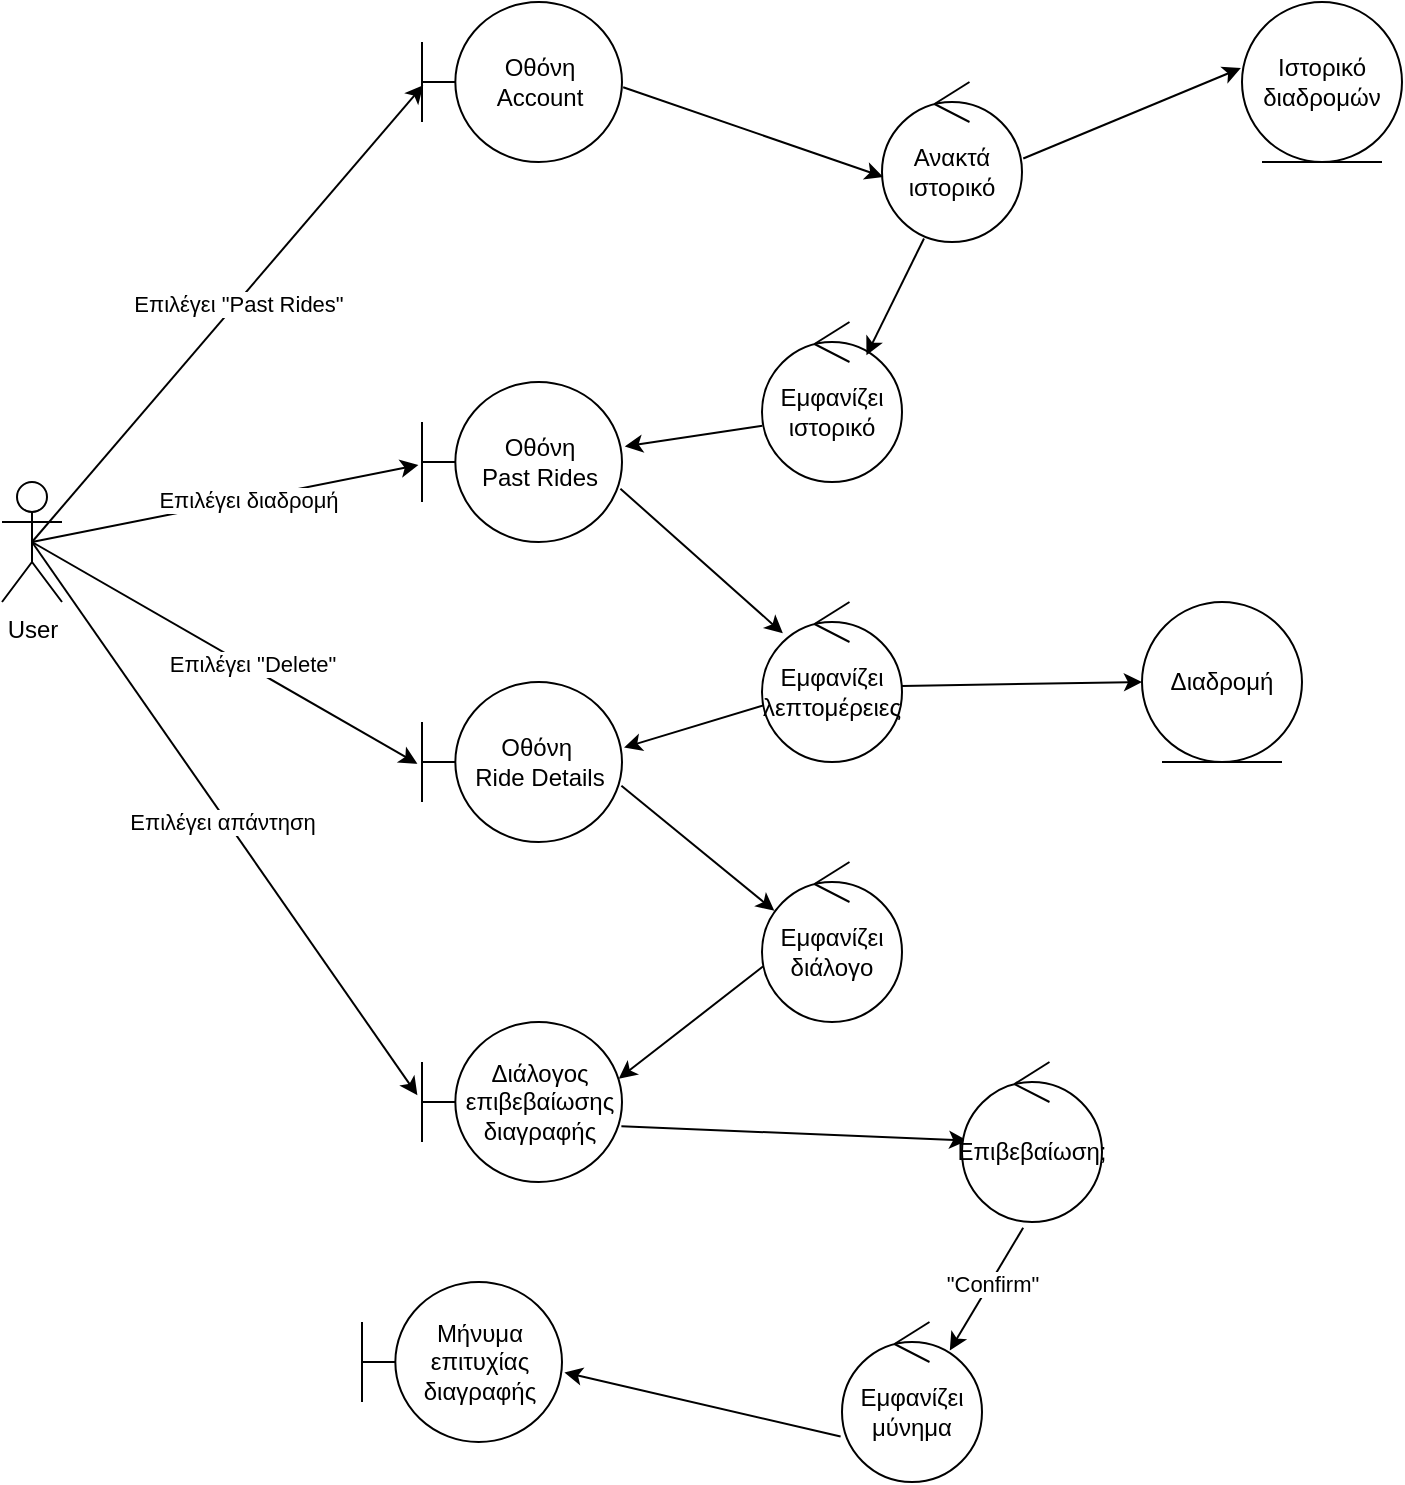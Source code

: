 <mxfile>
    <diagram id="PTFeD2CGYNJ5LGI7IFe_" name="Page-1">
        <mxGraphModel dx="489" dy="379" grid="1" gridSize="10" guides="1" tooltips="1" connect="1" arrows="1" fold="1" page="1" pageScale="1" pageWidth="850" pageHeight="1100" math="0" shadow="0">
            <root>
                <mxCell id="0"/>
                <mxCell id="1" parent="0"/>
                <mxCell id="2" value="Οθόνη&lt;br&gt;Past Rides" style="shape=umlBoundary;whiteSpace=wrap;html=1;" vertex="1" parent="1">
                    <mxGeometry x="280" y="570" width="100" height="80" as="geometry"/>
                </mxCell>
                <mxCell id="3" value="&lt;div&gt;Ανακτά&lt;br&gt;ιστορικό&lt;/div&gt;" style="ellipse;shape=umlControl;whiteSpace=wrap;html=1;" vertex="1" parent="1">
                    <mxGeometry x="510" y="420" width="70" height="80" as="geometry"/>
                </mxCell>
                <mxCell id="4" value="" style="endArrow=classic;html=1;rounded=0;exitX=1.006;exitY=0.533;exitDx=0;exitDy=0;exitPerimeter=0;entryX=0.009;entryY=0.593;entryDx=0;entryDy=0;entryPerimeter=0;" edge="1" parent="1" source="7" target="3">
                    <mxGeometry width="50" height="50" relative="1" as="geometry">
                        <mxPoint x="450" y="320" as="sourcePoint"/>
                        <mxPoint x="500" y="270" as="targetPoint"/>
                    </mxGeometry>
                </mxCell>
                <mxCell id="5" value="Ιστορικό&lt;br&gt;διαδρομών" style="ellipse;shape=umlEntity;whiteSpace=wrap;html=1;" vertex="1" parent="1">
                    <mxGeometry x="690" y="380" width="80" height="80" as="geometry"/>
                </mxCell>
                <mxCell id="6" value="" style="endArrow=classic;html=1;rounded=0;exitX=1.009;exitY=0.478;exitDx=0;exitDy=0;exitPerimeter=0;entryX=-0.007;entryY=0.413;entryDx=0;entryDy=0;entryPerimeter=0;" edge="1" parent="1" source="3" target="5">
                    <mxGeometry width="50" height="50" relative="1" as="geometry">
                        <mxPoint x="660" y="490" as="sourcePoint"/>
                        <mxPoint x="710" y="440" as="targetPoint"/>
                    </mxGeometry>
                </mxCell>
                <mxCell id="7" value="Οθόνη&lt;br&gt;Account" style="shape=umlBoundary;whiteSpace=wrap;html=1;" vertex="1" parent="1">
                    <mxGeometry x="280" y="380" width="100" height="80" as="geometry"/>
                </mxCell>
                <mxCell id="8" value="Εμφανίζει ιστορικό" style="ellipse;shape=umlControl;whiteSpace=wrap;html=1;" vertex="1" parent="1">
                    <mxGeometry x="450" y="540" width="70" height="80" as="geometry"/>
                </mxCell>
                <mxCell id="9" value="" style="endArrow=classic;html=1;rounded=0;exitX=0.3;exitY=0.978;exitDx=0;exitDy=0;exitPerimeter=0;entryX=0.746;entryY=0.208;entryDx=0;entryDy=0;entryPerimeter=0;" edge="1" parent="1" source="3" target="8">
                    <mxGeometry width="50" height="50" relative="1" as="geometry">
                        <mxPoint x="400" y="490" as="sourcePoint"/>
                        <mxPoint x="450" y="440" as="targetPoint"/>
                    </mxGeometry>
                </mxCell>
                <mxCell id="10" value="" style="endArrow=classic;html=1;rounded=0;exitX=0.003;exitY=0.648;exitDx=0;exitDy=0;exitPerimeter=0;entryX=1.014;entryY=0.403;entryDx=0;entryDy=0;entryPerimeter=0;" edge="1" parent="1" source="8" target="2">
                    <mxGeometry width="50" height="50" relative="1" as="geometry">
                        <mxPoint x="400" y="490" as="sourcePoint"/>
                        <mxPoint x="450" y="440" as="targetPoint"/>
                    </mxGeometry>
                </mxCell>
                <mxCell id="11" value="" style="endArrow=classic;html=1;rounded=0;exitX=0.5;exitY=0.5;exitDx=0;exitDy=0;exitPerimeter=0;entryX=0.006;entryY=0.52;entryDx=0;entryDy=0;entryPerimeter=0;" edge="1" parent="1" source="19" target="7">
                    <mxGeometry width="50" height="50" relative="1" as="geometry">
                        <mxPoint x="220" y="270" as="sourcePoint"/>
                        <mxPoint x="270" y="220" as="targetPoint"/>
                    </mxGeometry>
                </mxCell>
                <mxCell id="12" value="Επιλέγει &quot;Past Rides&quot;" style="edgeLabel;html=1;align=center;verticalAlign=middle;resizable=0;points=[];" connectable="0" vertex="1" parent="11">
                    <mxGeometry x="0.048" y="-1" relative="1" as="geometry">
                        <mxPoint as="offset"/>
                    </mxGeometry>
                </mxCell>
                <mxCell id="13" value="" style="endArrow=classic;html=1;rounded=0;exitX=0.5;exitY=0.5;exitDx=0;exitDy=0;exitPerimeter=0;entryX=-0.018;entryY=0.519;entryDx=0;entryDy=0;entryPerimeter=0;" edge="1" parent="1" source="19" target="2">
                    <mxGeometry width="50" height="50" relative="1" as="geometry">
                        <mxPoint x="370" y="480" as="sourcePoint"/>
                        <mxPoint x="420" y="430" as="targetPoint"/>
                    </mxGeometry>
                </mxCell>
                <mxCell id="14" value="Επιλέγει διαδρομή" style="edgeLabel;html=1;align=center;verticalAlign=middle;resizable=0;points=[];" connectable="0" vertex="1" parent="13">
                    <mxGeometry x="0.119" relative="1" as="geometry">
                        <mxPoint as="offset"/>
                    </mxGeometry>
                </mxCell>
                <mxCell id="15" value="&lt;div&gt;Οθόνη&amp;nbsp;&lt;/div&gt;&lt;div&gt;Ride Details&lt;/div&gt;" style="shape=umlBoundary;whiteSpace=wrap;html=1;" vertex="1" parent="1">
                    <mxGeometry x="280" y="720" width="100" height="80" as="geometry"/>
                </mxCell>
                <mxCell id="16" value="Εμφανίζει&lt;br&gt;λεπτομέρειες" style="ellipse;shape=umlControl;whiteSpace=wrap;html=1;" vertex="1" parent="1">
                    <mxGeometry x="450" y="680" width="70" height="80" as="geometry"/>
                </mxCell>
                <mxCell id="17" value="" style="endArrow=classic;html=1;rounded=0;exitX=0.992;exitY=0.667;exitDx=0;exitDy=0;exitPerimeter=0;entryX=0.149;entryY=0.196;entryDx=0;entryDy=0;entryPerimeter=0;" edge="1" parent="1" source="2" target="16">
                    <mxGeometry width="50" height="50" relative="1" as="geometry">
                        <mxPoint x="390" y="690" as="sourcePoint"/>
                        <mxPoint x="440" y="640" as="targetPoint"/>
                    </mxGeometry>
                </mxCell>
                <mxCell id="18" value="" style="endArrow=classic;html=1;rounded=0;exitX=0.014;exitY=0.645;exitDx=0;exitDy=0;exitPerimeter=0;entryX=1.01;entryY=0.41;entryDx=0;entryDy=0;entryPerimeter=0;" edge="1" parent="1" source="16" target="15">
                    <mxGeometry width="50" height="50" relative="1" as="geometry">
                        <mxPoint x="390" y="690" as="sourcePoint"/>
                        <mxPoint x="440" y="640" as="targetPoint"/>
                    </mxGeometry>
                </mxCell>
                <mxCell id="19" value="User" style="shape=umlActor;verticalLabelPosition=bottom;verticalAlign=top;html=1;" vertex="1" parent="1">
                    <mxGeometry x="70" y="620" width="30" height="60" as="geometry"/>
                </mxCell>
                <mxCell id="20" value="&lt;div&gt;Διάλογος &lt;br&gt;&lt;/div&gt;&lt;div&gt;επιβεβαίωσης&lt;/div&gt;&lt;div&gt;διαγραφής&lt;/div&gt;" style="shape=umlBoundary;whiteSpace=wrap;html=1;" vertex="1" parent="1">
                    <mxGeometry x="280" y="890" width="100" height="80" as="geometry"/>
                </mxCell>
                <mxCell id="21" value="" style="endArrow=classic;html=1;rounded=0;exitX=0.5;exitY=0.5;exitDx=0;exitDy=0;exitPerimeter=0;entryX=-0.023;entryY=0.511;entryDx=0;entryDy=0;entryPerimeter=0;" edge="1" parent="1" source="19" target="15">
                    <mxGeometry width="50" height="50" relative="1" as="geometry">
                        <mxPoint x="450" y="780" as="sourcePoint"/>
                        <mxPoint x="500" y="730" as="targetPoint"/>
                    </mxGeometry>
                </mxCell>
                <mxCell id="22" value="Επιλέγει &quot;Delete&quot;" style="edgeLabel;html=1;align=center;verticalAlign=middle;resizable=0;points=[];" connectable="0" vertex="1" parent="21">
                    <mxGeometry x="0.125" y="2" relative="1" as="geometry">
                        <mxPoint as="offset"/>
                    </mxGeometry>
                </mxCell>
                <mxCell id="23" value="" style="endArrow=classic;html=1;rounded=0;exitX=0.997;exitY=0.648;exitDx=0;exitDy=0;exitPerimeter=0;entryX=0.088;entryY=0.305;entryDx=0;entryDy=0;entryPerimeter=0;" edge="1" parent="1" source="15" target="24">
                    <mxGeometry width="50" height="50" relative="1" as="geometry">
                        <mxPoint x="450" y="800" as="sourcePoint"/>
                        <mxPoint x="480" y="840" as="targetPoint"/>
                    </mxGeometry>
                </mxCell>
                <mxCell id="24" value="&lt;div&gt;Εμφανίζει&lt;/div&gt;&lt;div&gt;διάλογο&lt;/div&gt;" style="ellipse;shape=umlControl;whiteSpace=wrap;html=1;" vertex="1" parent="1">
                    <mxGeometry x="450" y="810" width="70" height="80" as="geometry"/>
                </mxCell>
                <mxCell id="25" value="" style="endArrow=classic;html=1;rounded=0;exitX=0.009;exitY=0.652;exitDx=0;exitDy=0;exitPerimeter=0;entryX=0.984;entryY=0.354;entryDx=0;entryDy=0;entryPerimeter=0;" edge="1" parent="1" source="24" target="20">
                    <mxGeometry width="50" height="50" relative="1" as="geometry">
                        <mxPoint x="450" y="820" as="sourcePoint"/>
                        <mxPoint x="500" y="770" as="targetPoint"/>
                    </mxGeometry>
                </mxCell>
                <mxCell id="26" value="" style="endArrow=classic;html=1;rounded=0;exitX=0.5;exitY=0.5;exitDx=0;exitDy=0;exitPerimeter=0;entryX=-0.023;entryY=0.458;entryDx=0;entryDy=0;entryPerimeter=0;" edge="1" parent="1" source="19" target="20">
                    <mxGeometry width="50" height="50" relative="1" as="geometry">
                        <mxPoint x="410" y="800" as="sourcePoint"/>
                        <mxPoint x="460" y="750" as="targetPoint"/>
                    </mxGeometry>
                </mxCell>
                <mxCell id="27" value="Επιλέγει απάντηση" style="edgeLabel;html=1;align=center;verticalAlign=middle;resizable=0;points=[];" connectable="0" vertex="1" parent="26">
                    <mxGeometry x="0.007" y="-2" relative="1" as="geometry">
                        <mxPoint as="offset"/>
                    </mxGeometry>
                </mxCell>
                <mxCell id="28" value="" style="endArrow=classic;html=1;rounded=0;exitX=0.997;exitY=0.652;exitDx=0;exitDy=0;exitPerimeter=0;entryX=0.037;entryY=0.491;entryDx=0;entryDy=0;entryPerimeter=0;" edge="1" parent="1" source="20" target="29">
                    <mxGeometry width="50" height="50" relative="1" as="geometry">
                        <mxPoint x="410" y="870" as="sourcePoint"/>
                        <mxPoint x="460" y="970" as="targetPoint"/>
                    </mxGeometry>
                </mxCell>
                <mxCell id="29" value="Επιβεβαίωση;" style="ellipse;shape=umlControl;whiteSpace=wrap;html=1;" vertex="1" parent="1">
                    <mxGeometry x="550" y="910" width="70" height="80" as="geometry"/>
                </mxCell>
                <mxCell id="30" value="" style="endArrow=classic;html=1;rounded=0;exitX=0.437;exitY=1.036;exitDx=0;exitDy=0;exitPerimeter=0;entryX=0.77;entryY=0.178;entryDx=0;entryDy=0;entryPerimeter=0;" edge="1" parent="1" source="29" target="32">
                    <mxGeometry width="50" height="50" relative="1" as="geometry">
                        <mxPoint x="590" y="980" as="sourcePoint"/>
                        <mxPoint x="640" y="930" as="targetPoint"/>
                    </mxGeometry>
                </mxCell>
                <mxCell id="31" value="&quot;Confirm&quot;" style="edgeLabel;html=1;align=center;verticalAlign=middle;resizable=0;points=[];" connectable="0" vertex="1" parent="30">
                    <mxGeometry x="-0.098" y="1" relative="1" as="geometry">
                        <mxPoint as="offset"/>
                    </mxGeometry>
                </mxCell>
                <mxCell id="32" value="Εμφανίζει&lt;br&gt;μύνημα" style="ellipse;shape=umlControl;whiteSpace=wrap;html=1;" vertex="1" parent="1">
                    <mxGeometry x="490" y="1040" width="70" height="80" as="geometry"/>
                </mxCell>
                <mxCell id="33" value="Μήνυμα&lt;br&gt;επιτυχίας&lt;br&gt;διαγραφής" style="shape=umlBoundary;whiteSpace=wrap;html=1;" vertex="1" parent="1">
                    <mxGeometry x="250" y="1020" width="100" height="80" as="geometry"/>
                </mxCell>
                <mxCell id="34" value="" style="endArrow=classic;html=1;rounded=0;exitX=-0.01;exitY=0.716;exitDx=0;exitDy=0;exitPerimeter=0;entryX=1.012;entryY=0.565;entryDx=0;entryDy=0;entryPerimeter=0;" edge="1" parent="1" source="32" target="33">
                    <mxGeometry width="50" height="50" relative="1" as="geometry">
                        <mxPoint x="410" y="830" as="sourcePoint"/>
                        <mxPoint x="460" y="780" as="targetPoint"/>
                    </mxGeometry>
                </mxCell>
                <mxCell id="35" value="Διαδρομή" style="ellipse;shape=umlEntity;whiteSpace=wrap;html=1;" vertex="1" parent="1">
                    <mxGeometry x="640" y="680" width="80" height="80" as="geometry"/>
                </mxCell>
                <mxCell id="36" value="" style="endArrow=classic;html=1;exitX=1;exitY=0.525;exitDx=0;exitDy=0;exitPerimeter=0;entryX=0;entryY=0.5;entryDx=0;entryDy=0;" edge="1" parent="1" source="16" target="35">
                    <mxGeometry width="50" height="50" relative="1" as="geometry">
                        <mxPoint x="520" y="760" as="sourcePoint"/>
                        <mxPoint x="570" y="710" as="targetPoint"/>
                    </mxGeometry>
                </mxCell>
            </root>
        </mxGraphModel>
    </diagram>
</mxfile>
